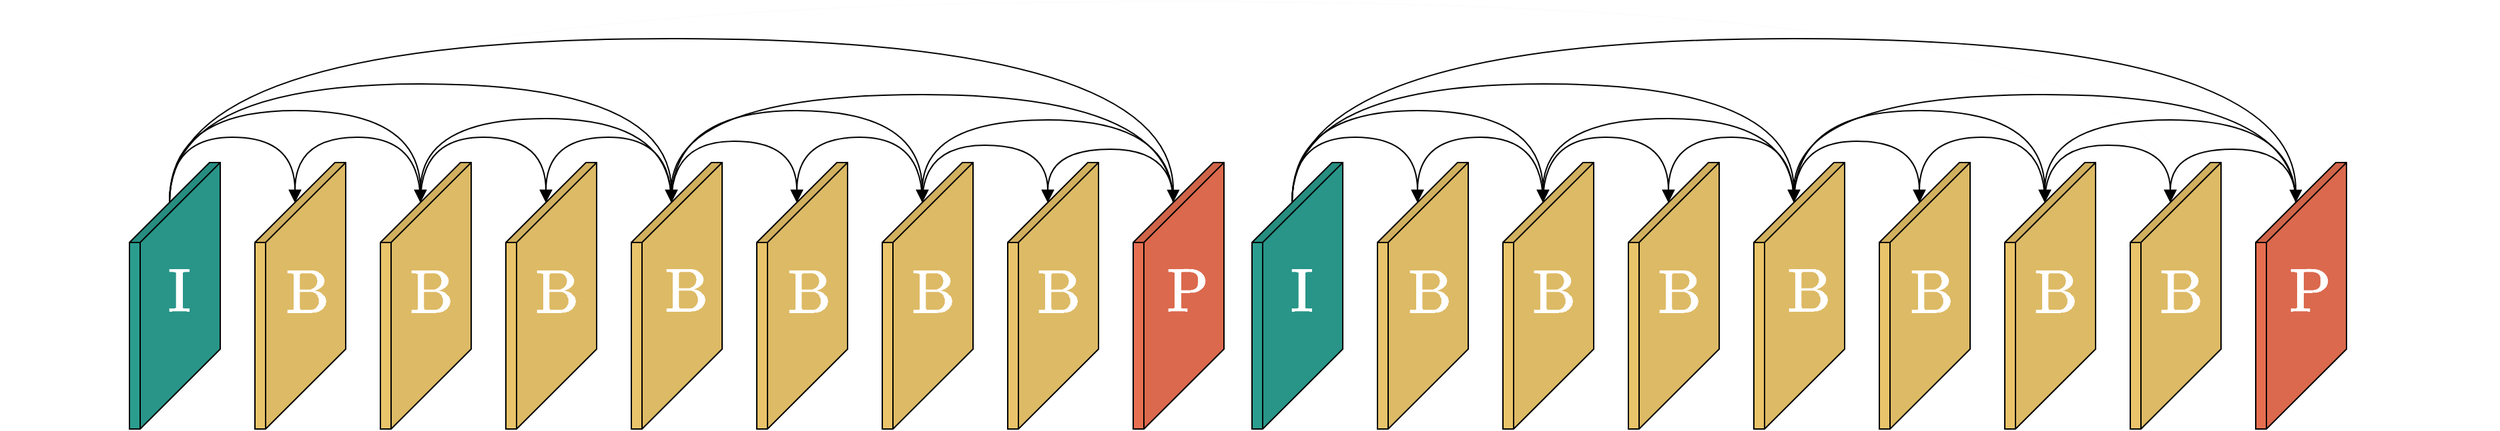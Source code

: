 <mxfile version="15.6.5" type="device"><diagram id="3dQZ1ZNckNjvSsRcCXoY" name="Page-1"><mxGraphModel dx="4753" dy="2480" grid="0" gridSize="10" guides="1" tooltips="1" connect="1" arrows="1" fold="1" page="0" pageScale="1" pageWidth="827" pageHeight="1169" math="1" shadow="0"><root><mxCell id="0"/><mxCell id="1" parent="0"/><mxCell id="osq_34QOC_VwRBpITPw3-1" value="" style="group;" parent="1" vertex="1" connectable="0"><mxGeometry x="252" y="125" width="68" height="200" as="geometry"/></mxCell><mxCell id="osq_34QOC_VwRBpITPw3-2" value="" style="shape=cube;whiteSpace=wrap;html=1;boundedLbl=1;backgroundOutline=1;darkOpacity=0.05;darkOpacity2=0.1;size=60;direction=south;perimeterSpacing=0;shadow=0;sketch=0;strokeWidth=1;fillColor=#E9C46A;" parent="osq_34QOC_VwRBpITPw3-1" vertex="1"><mxGeometry width="68" height="200" as="geometry"/></mxCell><mxCell id="osq_34QOC_VwRBpITPw3-3" value="&lt;font style=&quot;font-size: 39px&quot;&gt;$$\mathrm{B}$$&lt;/font&gt;" style="text;html=1;strokeColor=none;fillColor=none;align=center;verticalAlign=middle;whiteSpace=wrap;rounded=0;fontColor=#FFFFFF;" parent="osq_34QOC_VwRBpITPw3-1" vertex="1"><mxGeometry x="15.5" y="75" width="46" height="50" as="geometry"/></mxCell><mxCell id="osq_34QOC_VwRBpITPw3-4" value="" style="group;strokeWidth=1;" parent="1" vertex="1" connectable="0"><mxGeometry x="346" y="125" width="68" height="200" as="geometry"/></mxCell><mxCell id="osq_34QOC_VwRBpITPw3-5" value="" style="shape=cube;whiteSpace=wrap;html=1;boundedLbl=1;backgroundOutline=1;darkOpacity=0.05;darkOpacity2=0.1;size=60;direction=south;perimeterSpacing=0;shadow=0;sketch=0;strokeWidth=1;fillColor=#E9C46A;" parent="osq_34QOC_VwRBpITPw3-4" vertex="1"><mxGeometry width="68" height="200" as="geometry"/></mxCell><mxCell id="osq_34QOC_VwRBpITPw3-6" value="&lt;font style=&quot;font-size: 39px&quot;&gt;$$\mathrm{B}$$&lt;/font&gt;" style="text;html=1;strokeColor=none;fillColor=none;align=center;verticalAlign=middle;whiteSpace=wrap;rounded=0;fontColor=#FFFFFF;" parent="osq_34QOC_VwRBpITPw3-4" vertex="1"><mxGeometry x="15" y="75" width="46" height="50" as="geometry"/></mxCell><mxCell id="osq_34QOC_VwRBpITPw3-7" value="" style="group;" parent="1" vertex="1" connectable="0"><mxGeometry x="440" y="125" width="68" height="200" as="geometry"/></mxCell><mxCell id="osq_34QOC_VwRBpITPw3-8" value="" style="shape=cube;whiteSpace=wrap;html=1;boundedLbl=1;backgroundOutline=1;darkOpacity=0.05;darkOpacity2=0.1;size=60;direction=south;perimeterSpacing=0;shadow=0;sketch=0;strokeWidth=1;fillColor=#E9C46A;" parent="osq_34QOC_VwRBpITPw3-7" vertex="1"><mxGeometry width="68" height="200" as="geometry"/></mxCell><mxCell id="osq_34QOC_VwRBpITPw3-9" value="&lt;font style=&quot;font-size: 39px&quot;&gt;$$\mathrm{B}$$&lt;/font&gt;" style="text;html=1;strokeColor=none;fillColor=none;align=center;verticalAlign=middle;whiteSpace=wrap;rounded=0;fontColor=#FFFFFF;" parent="osq_34QOC_VwRBpITPw3-7" vertex="1"><mxGeometry x="15" y="75" width="46" height="50" as="geometry"/></mxCell><mxCell id="osq_34QOC_VwRBpITPw3-10" value="" style="group" parent="1" vertex="1" connectable="0"><mxGeometry x="534" y="125" width="68" height="200" as="geometry"/></mxCell><mxCell id="osq_34QOC_VwRBpITPw3-11" value="" style="shape=cube;whiteSpace=wrap;html=1;boundedLbl=1;backgroundOutline=1;darkOpacity=0.05;darkOpacity2=0.1;size=60;direction=south;perimeterSpacing=0;shadow=0;sketch=0;strokeWidth=1;fillColor=#E9C46A;" parent="osq_34QOC_VwRBpITPw3-10" vertex="1"><mxGeometry width="68" height="200" as="geometry"/></mxCell><mxCell id="osq_34QOC_VwRBpITPw3-12" value="&lt;font style=&quot;font-size: 39px&quot;&gt;$$\mathrm{B}$$&lt;/font&gt;" style="text;html=1;strokeColor=none;fillColor=none;align=center;verticalAlign=middle;whiteSpace=wrap;rounded=0;fontColor=#FFFFFF;" parent="osq_34QOC_VwRBpITPw3-10" vertex="1"><mxGeometry x="18" y="74" width="46" height="50" as="geometry"/></mxCell><mxCell id="osq_34QOC_VwRBpITPw3-13" value="" style="group" parent="1" vertex="1" connectable="0"><mxGeometry x="158" y="125" width="68" height="200" as="geometry"/></mxCell><mxCell id="osq_34QOC_VwRBpITPw3-14" value="" style="shape=cube;whiteSpace=wrap;html=1;boundedLbl=1;backgroundOutline=1;darkOpacity=0.05;darkOpacity2=0.1;size=60;direction=south;perimeterSpacing=0;shadow=0;sketch=0;strokeWidth=1;fillColor=#2A9D8F;" parent="osq_34QOC_VwRBpITPw3-13" vertex="1"><mxGeometry width="68" height="200" as="geometry"/></mxCell><mxCell id="osq_34QOC_VwRBpITPw3-15" value="&lt;font style=&quot;font-size: 39px&quot;&gt;$$\mathrm{I}$$&lt;/font&gt;" style="text;html=1;strokeColor=none;fillColor=none;align=center;verticalAlign=middle;whiteSpace=wrap;rounded=0;fontColor=#FFFFFF;" parent="osq_34QOC_VwRBpITPw3-13" vertex="1"><mxGeometry x="14" y="74" width="46" height="50" as="geometry"/></mxCell><mxCell id="osq_34QOC_VwRBpITPw3-16" style="edgeStyle=orthogonalEdgeStyle;orthogonalLoop=1;jettySize=auto;html=1;entryX=0;entryY=0;entryDx=30;entryDy=38;entryPerimeter=0;exitX=0;exitY=0;exitDx=30;exitDy=38;exitPerimeter=0;curved=1;strokeWidth=1;endSize=7;endArrow=block;endFill=1;" parent="1" source="osq_34QOC_VwRBpITPw3-14" target="osq_34QOC_VwRBpITPw3-11" edge="1"><mxGeometry relative="1" as="geometry"><Array as="points"><mxPoint x="188" y="66"/><mxPoint x="564" y="66"/></Array></mxGeometry></mxCell><mxCell id="osq_34QOC_VwRBpITPw3-17" style="edgeStyle=orthogonalEdgeStyle;curved=1;orthogonalLoop=1;jettySize=auto;html=1;exitX=0;exitY=0;exitDx=30;exitDy=38;exitPerimeter=0;entryX=0;entryY=0;entryDx=30;entryDy=38;entryPerimeter=0;strokeColor=#000000;strokeWidth=1;endSize=7;endArrow=block;endFill=1;" parent="1" source="osq_34QOC_VwRBpITPw3-14" target="osq_34QOC_VwRBpITPw3-5" edge="1"><mxGeometry relative="1" as="geometry"><Array as="points"><mxPoint x="188" y="86"/><mxPoint x="376" y="86"/></Array></mxGeometry></mxCell><mxCell id="osq_34QOC_VwRBpITPw3-18" style="edgeStyle=orthogonalEdgeStyle;curved=1;orthogonalLoop=1;jettySize=auto;html=1;exitX=0;exitY=0;exitDx=30;exitDy=38;exitPerimeter=0;strokeColor=#000000;strokeWidth=1;endSize=7;endArrow=block;endFill=1;" parent="1" source="osq_34QOC_VwRBpITPw3-11" edge="1"><mxGeometry relative="1" as="geometry"><mxPoint x="376" y="155" as="targetPoint"/><Array as="points"><mxPoint x="564" y="92"/><mxPoint x="376" y="92"/></Array></mxGeometry></mxCell><mxCell id="osq_34QOC_VwRBpITPw3-19" style="edgeStyle=orthogonalEdgeStyle;curved=1;orthogonalLoop=1;jettySize=auto;html=1;exitX=0;exitY=0;exitDx=30;exitDy=38;exitPerimeter=0;entryX=0;entryY=0;entryDx=30;entryDy=38;entryPerimeter=0;strokeColor=#000000;strokeWidth=1;endSize=7;endArrow=block;endFill=1;" parent="1" source="osq_34QOC_VwRBpITPw3-14" target="osq_34QOC_VwRBpITPw3-2" edge="1"><mxGeometry relative="1" as="geometry"><Array as="points"><mxPoint x="188" y="106"/><mxPoint x="282" y="106"/></Array></mxGeometry></mxCell><mxCell id="osq_34QOC_VwRBpITPw3-20" style="edgeStyle=orthogonalEdgeStyle;curved=1;orthogonalLoop=1;jettySize=auto;html=1;exitX=0;exitY=0;exitDx=30;exitDy=38;exitPerimeter=0;entryX=0;entryY=0;entryDx=30;entryDy=38;entryPerimeter=0;strokeColor=#000000;strokeWidth=1;endSize=7;endArrow=block;endFill=1;" parent="1" source="osq_34QOC_VwRBpITPw3-5" target="osq_34QOC_VwRBpITPw3-2" edge="1"><mxGeometry relative="1" as="geometry"><Array as="points"><mxPoint x="376" y="106"/><mxPoint x="282" y="106"/></Array></mxGeometry></mxCell><mxCell id="osq_34QOC_VwRBpITPw3-21" style="edgeStyle=orthogonalEdgeStyle;curved=1;orthogonalLoop=1;jettySize=auto;html=1;exitX=0;exitY=0;exitDx=30;exitDy=38;exitPerimeter=0;entryX=0;entryY=0;entryDx=30;entryDy=38;entryPerimeter=0;strokeColor=#000000;strokeWidth=1;endSize=7;endArrow=block;endFill=1;" parent="1" source="osq_34QOC_VwRBpITPw3-5" target="osq_34QOC_VwRBpITPw3-8" edge="1"><mxGeometry relative="1" as="geometry"><Array as="points"><mxPoint x="376" y="106"/><mxPoint x="470" y="106"/></Array></mxGeometry></mxCell><mxCell id="osq_34QOC_VwRBpITPw3-22" style="edgeStyle=orthogonalEdgeStyle;curved=1;orthogonalLoop=1;jettySize=auto;html=1;exitX=0;exitY=0;exitDx=30;exitDy=38;exitPerimeter=0;entryX=0;entryY=0;entryDx=30;entryDy=38;entryPerimeter=0;strokeColor=#000000;strokeWidth=1;endSize=7;endArrow=block;endFill=1;" parent="1" source="osq_34QOC_VwRBpITPw3-11" target="osq_34QOC_VwRBpITPw3-8" edge="1"><mxGeometry relative="1" as="geometry"><Array as="points"><mxPoint x="564" y="106"/><mxPoint x="470" y="106"/></Array></mxGeometry></mxCell><mxCell id="osq_34QOC_VwRBpITPw3-23" value="" style="group;" parent="1" vertex="1" connectable="0"><mxGeometry x="628" y="125" width="68" height="200" as="geometry"/></mxCell><mxCell id="osq_34QOC_VwRBpITPw3-24" value="" style="shape=cube;whiteSpace=wrap;html=1;boundedLbl=1;backgroundOutline=1;darkOpacity=0.05;darkOpacity2=0.1;size=60;direction=south;perimeterSpacing=0;shadow=0;sketch=0;strokeWidth=1;fillColor=#E9C46A;" parent="osq_34QOC_VwRBpITPw3-23" vertex="1"><mxGeometry width="68" height="200" as="geometry"/></mxCell><mxCell id="osq_34QOC_VwRBpITPw3-25" value="&lt;font style=&quot;font-size: 39px&quot;&gt;$$\mathrm{B}$$&lt;/font&gt;" style="text;html=1;strokeColor=none;fillColor=none;align=center;verticalAlign=middle;whiteSpace=wrap;rounded=0;fontColor=#FFFFFF;" parent="osq_34QOC_VwRBpITPw3-23" vertex="1"><mxGeometry x="15.5" y="75" width="46" height="50" as="geometry"/></mxCell><mxCell id="osq_34QOC_VwRBpITPw3-26" value="" style="group;" parent="1" vertex="1" connectable="0"><mxGeometry x="722" y="125" width="68" height="200" as="geometry"/></mxCell><mxCell id="osq_34QOC_VwRBpITPw3-27" value="" style="shape=cube;whiteSpace=wrap;html=1;boundedLbl=1;backgroundOutline=1;darkOpacity=0.05;darkOpacity2=0.1;size=60;direction=south;perimeterSpacing=0;shadow=0;sketch=0;strokeWidth=1;fillColor=#E9C46A;" parent="osq_34QOC_VwRBpITPw3-26" vertex="1"><mxGeometry width="68" height="200" as="geometry"/></mxCell><mxCell id="osq_34QOC_VwRBpITPw3-28" value="&lt;font style=&quot;font-size: 39px&quot;&gt;$$\mathrm{B}$$&lt;/font&gt;" style="text;html=1;strokeColor=none;fillColor=none;align=center;verticalAlign=middle;whiteSpace=wrap;rounded=0;fontColor=#FFFFFF;" parent="osq_34QOC_VwRBpITPw3-26" vertex="1"><mxGeometry x="15" y="75" width="46" height="50" as="geometry"/></mxCell><mxCell id="osq_34QOC_VwRBpITPw3-29" value="" style="group;" parent="1" vertex="1" connectable="0"><mxGeometry x="816" y="125" width="68" height="200" as="geometry"/></mxCell><mxCell id="osq_34QOC_VwRBpITPw3-30" value="" style="shape=cube;whiteSpace=wrap;html=1;boundedLbl=1;backgroundOutline=1;darkOpacity=0.05;darkOpacity2=0.1;size=60;direction=south;perimeterSpacing=0;shadow=0;sketch=0;strokeWidth=1;fillColor=#E9C46A;" parent="osq_34QOC_VwRBpITPw3-29" vertex="1"><mxGeometry width="68" height="200" as="geometry"/></mxCell><mxCell id="osq_34QOC_VwRBpITPw3-31" value="&lt;font style=&quot;font-size: 39px&quot;&gt;$$\mathrm{B}$$&lt;/font&gt;" style="text;html=1;strokeColor=none;fillColor=none;align=center;verticalAlign=middle;whiteSpace=wrap;rounded=0;fontColor=#FFFFFF;" parent="osq_34QOC_VwRBpITPw3-29" vertex="1"><mxGeometry x="15" y="75" width="46" height="50" as="geometry"/></mxCell><mxCell id="osq_34QOC_VwRBpITPw3-32" value="" style="group" parent="1" vertex="1" connectable="0"><mxGeometry x="910" y="125" width="68" height="200" as="geometry"/></mxCell><mxCell id="osq_34QOC_VwRBpITPw3-33" value="" style="shape=cube;whiteSpace=wrap;html=1;boundedLbl=1;backgroundOutline=1;darkOpacity=0.05;darkOpacity2=0.1;size=60;direction=south;perimeterSpacing=0;shadow=0;sketch=0;strokeWidth=1;fillColor=#E76F51;" parent="osq_34QOC_VwRBpITPw3-32" vertex="1"><mxGeometry width="68" height="200" as="geometry"/></mxCell><mxCell id="osq_34QOC_VwRBpITPw3-34" value="&lt;font style=&quot;font-size: 39px&quot;&gt;$$\mathrm{P}$$&lt;/font&gt;" style="text;html=1;strokeColor=none;fillColor=none;align=center;verticalAlign=middle;whiteSpace=wrap;rounded=0;fontColor=#FFFFFF;" parent="osq_34QOC_VwRBpITPw3-32" vertex="1"><mxGeometry x="18" y="74" width="46" height="50" as="geometry"/></mxCell><mxCell id="osq_34QOC_VwRBpITPw3-35" style="edgeStyle=orthogonalEdgeStyle;curved=1;orthogonalLoop=1;jettySize=auto;html=1;exitX=0;exitY=0;exitDx=30;exitDy=38;exitPerimeter=0;entryX=0;entryY=0;entryDx=30;entryDy=38;entryPerimeter=0;strokeColor=#000000;strokeWidth=1;endSize=7;endArrow=block;endFill=1;" parent="1" target="osq_34QOC_VwRBpITPw3-27" edge="1"><mxGeometry relative="1" as="geometry"><mxPoint x="564" y="155.0" as="sourcePoint"/><Array as="points"><mxPoint x="564" y="86"/><mxPoint x="752" y="86"/></Array></mxGeometry></mxCell><mxCell id="osq_34QOC_VwRBpITPw3-36" style="edgeStyle=orthogonalEdgeStyle;curved=1;orthogonalLoop=1;jettySize=auto;html=1;exitX=0;exitY=0;exitDx=30;exitDy=38;exitPerimeter=0;entryX=0;entryY=0;entryDx=30;entryDy=38;entryPerimeter=0;strokeColor=#000000;strokeWidth=1;endSize=7;endArrow=block;endFill=1;" parent="1" source="osq_34QOC_VwRBpITPw3-27" target="osq_34QOC_VwRBpITPw3-24" edge="1"><mxGeometry relative="1" as="geometry"><Array as="points"><mxPoint x="752" y="106"/><mxPoint x="658" y="106"/></Array></mxGeometry></mxCell><mxCell id="osq_34QOC_VwRBpITPw3-37" style="edgeStyle=orthogonalEdgeStyle;curved=1;orthogonalLoop=1;jettySize=auto;html=1;exitX=0;exitY=0;exitDx=30;exitDy=38;exitPerimeter=0;entryX=0;entryY=0;entryDx=30;entryDy=38;entryPerimeter=0;strokeColor=#000000;strokeWidth=1;endSize=7;endArrow=block;endFill=1;" parent="1" source="osq_34QOC_VwRBpITPw3-27" target="osq_34QOC_VwRBpITPw3-30" edge="1"><mxGeometry relative="1" as="geometry"><Array as="points"><mxPoint x="752" y="112"/><mxPoint x="846" y="112"/></Array></mxGeometry></mxCell><mxCell id="osq_34QOC_VwRBpITPw3-38" style="edgeStyle=orthogonalEdgeStyle;curved=1;orthogonalLoop=1;jettySize=auto;html=1;exitX=0;exitY=0;exitDx=30;exitDy=38;exitPerimeter=0;entryX=0;entryY=0;entryDx=30;entryDy=38;entryPerimeter=0;endArrow=block;endFill=1;endSize=7;strokeColor=#000000;strokeWidth=1;" parent="1" source="osq_34QOC_VwRBpITPw3-11" target="osq_34QOC_VwRBpITPw3-24" edge="1"><mxGeometry relative="1" as="geometry"><Array as="points"><mxPoint x="564" y="109"/><mxPoint x="658" y="109"/></Array></mxGeometry></mxCell><mxCell id="osq_34QOC_VwRBpITPw3-39" style="edgeStyle=orthogonalEdgeStyle;orthogonalLoop=1;jettySize=auto;html=1;exitX=0;exitY=0;exitDx=30;exitDy=38;exitPerimeter=0;entryX=0;entryY=0;entryDx=30;entryDy=38;entryPerimeter=0;strokeWidth=1;curved=1;endArrow=block;endFill=1;endSize=7;" parent="1" source="osq_34QOC_VwRBpITPw3-14" target="osq_34QOC_VwRBpITPw3-33" edge="1"><mxGeometry relative="1" as="geometry"><Array as="points"><mxPoint x="188" y="32"/><mxPoint x="940" y="32"/></Array></mxGeometry></mxCell><mxCell id="osq_34QOC_VwRBpITPw3-40" style="edgeStyle=orthogonalEdgeStyle;curved=1;orthogonalLoop=1;jettySize=auto;html=1;exitX=0;exitY=0;exitDx=30;exitDy=38;exitPerimeter=0;entryX=0;entryY=0;entryDx=30;entryDy=38;entryPerimeter=0;strokeWidth=1;endArrow=block;endFill=1;endSize=7;" parent="1" source="osq_34QOC_VwRBpITPw3-33" target="osq_34QOC_VwRBpITPw3-11" edge="1"><mxGeometry relative="1" as="geometry"><Array as="points"><mxPoint x="940" y="74"/><mxPoint x="564" y="74"/></Array></mxGeometry></mxCell><mxCell id="osq_34QOC_VwRBpITPw3-41" style="edgeStyle=orthogonalEdgeStyle;curved=1;orthogonalLoop=1;jettySize=auto;html=1;exitX=0;exitY=0;exitDx=30;exitDy=38;exitPerimeter=0;entryX=0;entryY=0;entryDx=30;entryDy=38;entryPerimeter=0;strokeWidth=1;endArrow=block;endFill=1;endSize=7;" parent="1" source="osq_34QOC_VwRBpITPw3-33" target="osq_34QOC_VwRBpITPw3-27" edge="1"><mxGeometry relative="1" as="geometry"><Array as="points"><mxPoint x="940" y="93"/><mxPoint x="752" y="93"/></Array></mxGeometry></mxCell><mxCell id="osq_34QOC_VwRBpITPw3-42" style="edgeStyle=orthogonalEdgeStyle;curved=1;orthogonalLoop=1;jettySize=auto;html=1;exitX=0;exitY=0;exitDx=30;exitDy=38;exitPerimeter=0;entryX=0;entryY=0;entryDx=30;entryDy=38;entryPerimeter=0;strokeWidth=1;endArrow=block;endFill=1;endSize=7;" parent="1" source="osq_34QOC_VwRBpITPw3-33" target="osq_34QOC_VwRBpITPw3-30" edge="1"><mxGeometry relative="1" as="geometry"><Array as="points"><mxPoint x="940" y="115"/><mxPoint x="846" y="115"/></Array></mxGeometry></mxCell><mxCell id="Ijl5n3p-kJoXXGl5Kfnm-44" value="" style="group;fontColor=default;" vertex="1" connectable="0" parent="1"><mxGeometry x="1093" y="125" width="68" height="200" as="geometry"/></mxCell><mxCell id="Ijl5n3p-kJoXXGl5Kfnm-45" value="" style="shape=cube;whiteSpace=wrap;html=1;boundedLbl=1;backgroundOutline=1;darkOpacity=0.05;darkOpacity2=0.1;size=60;direction=south;perimeterSpacing=0;shadow=0;sketch=0;strokeWidth=1;fillColor=#E9C46A;fontColor=default;" vertex="1" parent="Ijl5n3p-kJoXXGl5Kfnm-44"><mxGeometry width="68" height="200" as="geometry"/></mxCell><mxCell id="Ijl5n3p-kJoXXGl5Kfnm-46" value="&lt;font style=&quot;font-size: 39px&quot; color=&quot;#ffffff&quot;&gt;$$\mathrm{B}$$&lt;/font&gt;" style="text;html=1;strokeColor=none;fillColor=none;align=center;verticalAlign=middle;whiteSpace=wrap;rounded=0;fontColor=default;" vertex="1" parent="Ijl5n3p-kJoXXGl5Kfnm-44"><mxGeometry x="15.5" y="75" width="46" height="50" as="geometry"/></mxCell><mxCell id="Ijl5n3p-kJoXXGl5Kfnm-47" value="" style="group;strokeWidth=1;fontColor=default;" vertex="1" connectable="0" parent="1"><mxGeometry x="1187" y="125" width="68" height="200" as="geometry"/></mxCell><mxCell id="Ijl5n3p-kJoXXGl5Kfnm-48" value="" style="shape=cube;whiteSpace=wrap;html=1;boundedLbl=1;backgroundOutline=1;darkOpacity=0.05;darkOpacity2=0.1;size=60;direction=south;perimeterSpacing=0;shadow=0;sketch=0;strokeWidth=1;fillColor=#E9C46A;fontColor=default;" vertex="1" parent="Ijl5n3p-kJoXXGl5Kfnm-47"><mxGeometry width="68" height="200" as="geometry"/></mxCell><mxCell id="Ijl5n3p-kJoXXGl5Kfnm-49" value="&lt;font style=&quot;font-size: 39px&quot; color=&quot;#ffffff&quot;&gt;$$\mathrm{B}$$&lt;/font&gt;" style="text;html=1;strokeColor=none;fillColor=none;align=center;verticalAlign=middle;whiteSpace=wrap;rounded=0;fontColor=default;" vertex="1" parent="Ijl5n3p-kJoXXGl5Kfnm-47"><mxGeometry x="15" y="75" width="46" height="50" as="geometry"/></mxCell><mxCell id="Ijl5n3p-kJoXXGl5Kfnm-50" value="" style="group;fontColor=default;" vertex="1" connectable="0" parent="1"><mxGeometry x="1281" y="125" width="68" height="200" as="geometry"/></mxCell><mxCell id="Ijl5n3p-kJoXXGl5Kfnm-51" value="" style="shape=cube;whiteSpace=wrap;html=1;boundedLbl=1;backgroundOutline=1;darkOpacity=0.05;darkOpacity2=0.1;size=60;direction=south;perimeterSpacing=0;shadow=0;sketch=0;strokeWidth=1;fillColor=#E9C46A;fontColor=default;" vertex="1" parent="Ijl5n3p-kJoXXGl5Kfnm-50"><mxGeometry width="68" height="200" as="geometry"/></mxCell><mxCell id="Ijl5n3p-kJoXXGl5Kfnm-52" value="&lt;font style=&quot;font-size: 39px&quot; color=&quot;#ffffff&quot;&gt;$$\mathrm{B}$$&lt;/font&gt;" style="text;html=1;strokeColor=none;fillColor=none;align=center;verticalAlign=middle;whiteSpace=wrap;rounded=0;fontColor=default;" vertex="1" parent="Ijl5n3p-kJoXXGl5Kfnm-50"><mxGeometry x="15" y="75" width="46" height="50" as="geometry"/></mxCell><mxCell id="Ijl5n3p-kJoXXGl5Kfnm-53" value="" style="group;fontColor=default;" vertex="1" connectable="0" parent="1"><mxGeometry x="1375" y="125" width="68" height="200" as="geometry"/></mxCell><mxCell id="Ijl5n3p-kJoXXGl5Kfnm-54" value="" style="shape=cube;whiteSpace=wrap;html=1;boundedLbl=1;backgroundOutline=1;darkOpacity=0.05;darkOpacity2=0.1;size=60;direction=south;perimeterSpacing=0;shadow=0;sketch=0;strokeWidth=1;fillColor=#E9C46A;fontColor=default;" vertex="1" parent="Ijl5n3p-kJoXXGl5Kfnm-53"><mxGeometry width="68" height="200" as="geometry"/></mxCell><mxCell id="Ijl5n3p-kJoXXGl5Kfnm-55" value="&lt;font style=&quot;font-size: 39px&quot; color=&quot;#ffffff&quot;&gt;$$\mathrm{B}$$&lt;/font&gt;" style="text;html=1;strokeColor=none;fillColor=none;align=center;verticalAlign=middle;whiteSpace=wrap;rounded=0;fontColor=default;" vertex="1" parent="Ijl5n3p-kJoXXGl5Kfnm-53"><mxGeometry x="18" y="74" width="46" height="50" as="geometry"/></mxCell><mxCell id="Ijl5n3p-kJoXXGl5Kfnm-56" value="" style="group;fontColor=default;" vertex="1" connectable="0" parent="1"><mxGeometry x="999" y="125" width="68" height="200" as="geometry"/></mxCell><mxCell id="Ijl5n3p-kJoXXGl5Kfnm-57" value="" style="shape=cube;whiteSpace=wrap;html=1;boundedLbl=1;backgroundOutline=1;darkOpacity=0.05;darkOpacity2=0.1;size=60;direction=south;perimeterSpacing=0;shadow=0;sketch=0;strokeWidth=1;fillColor=#2A9D8F;fontColor=default;" vertex="1" parent="Ijl5n3p-kJoXXGl5Kfnm-56"><mxGeometry width="68" height="200" as="geometry"/></mxCell><mxCell id="Ijl5n3p-kJoXXGl5Kfnm-58" value="&lt;font style=&quot;font-size: 39px&quot; color=&quot;#ffffff&quot;&gt;$$\mathrm{I}$$&lt;/font&gt;" style="text;html=1;strokeColor=none;fillColor=none;align=center;verticalAlign=middle;whiteSpace=wrap;rounded=0;fontColor=default;" vertex="1" parent="Ijl5n3p-kJoXXGl5Kfnm-56"><mxGeometry x="14" y="74" width="46" height="50" as="geometry"/></mxCell><mxCell id="Ijl5n3p-kJoXXGl5Kfnm-59" style="edgeStyle=orthogonalEdgeStyle;orthogonalLoop=1;jettySize=auto;html=1;entryX=0;entryY=0;entryDx=30;entryDy=38;entryPerimeter=0;exitX=0;exitY=0;exitDx=30;exitDy=38;exitPerimeter=0;curved=1;strokeWidth=1;endSize=7;endArrow=block;endFill=1;fontColor=default;" edge="1" parent="1" source="Ijl5n3p-kJoXXGl5Kfnm-57" target="Ijl5n3p-kJoXXGl5Kfnm-54"><mxGeometry relative="1" as="geometry"><Array as="points"><mxPoint x="1029" y="66"/><mxPoint x="1405" y="66"/></Array></mxGeometry></mxCell><mxCell id="Ijl5n3p-kJoXXGl5Kfnm-60" style="edgeStyle=orthogonalEdgeStyle;curved=1;orthogonalLoop=1;jettySize=auto;html=1;exitX=0;exitY=0;exitDx=30;exitDy=38;exitPerimeter=0;entryX=0;entryY=0;entryDx=30;entryDy=38;entryPerimeter=0;strokeColor=#000000;strokeWidth=1;endSize=7;endArrow=block;endFill=1;fontColor=default;" edge="1" parent="1" source="Ijl5n3p-kJoXXGl5Kfnm-57" target="Ijl5n3p-kJoXXGl5Kfnm-48"><mxGeometry relative="1" as="geometry"><Array as="points"><mxPoint x="1029" y="86"/><mxPoint x="1217" y="86"/></Array></mxGeometry></mxCell><mxCell id="Ijl5n3p-kJoXXGl5Kfnm-61" style="edgeStyle=orthogonalEdgeStyle;curved=1;orthogonalLoop=1;jettySize=auto;html=1;exitX=0;exitY=0;exitDx=30;exitDy=38;exitPerimeter=0;strokeColor=#000000;strokeWidth=1;endSize=7;endArrow=block;endFill=1;fontColor=default;" edge="1" parent="1" source="Ijl5n3p-kJoXXGl5Kfnm-54"><mxGeometry relative="1" as="geometry"><mxPoint x="1217" y="155" as="targetPoint"/><Array as="points"><mxPoint x="1405" y="92"/><mxPoint x="1217" y="92"/></Array></mxGeometry></mxCell><mxCell id="Ijl5n3p-kJoXXGl5Kfnm-62" style="edgeStyle=orthogonalEdgeStyle;curved=1;orthogonalLoop=1;jettySize=auto;html=1;exitX=0;exitY=0;exitDx=30;exitDy=38;exitPerimeter=0;entryX=0;entryY=0;entryDx=30;entryDy=38;entryPerimeter=0;strokeColor=#000000;strokeWidth=1;endSize=7;endArrow=block;endFill=1;fontColor=default;" edge="1" parent="1" source="Ijl5n3p-kJoXXGl5Kfnm-57" target="Ijl5n3p-kJoXXGl5Kfnm-45"><mxGeometry relative="1" as="geometry"><Array as="points"><mxPoint x="1029" y="106"/><mxPoint x="1123" y="106"/></Array></mxGeometry></mxCell><mxCell id="Ijl5n3p-kJoXXGl5Kfnm-63" style="edgeStyle=orthogonalEdgeStyle;curved=1;orthogonalLoop=1;jettySize=auto;html=1;exitX=0;exitY=0;exitDx=30;exitDy=38;exitPerimeter=0;entryX=0;entryY=0;entryDx=30;entryDy=38;entryPerimeter=0;strokeColor=#000000;strokeWidth=1;endSize=7;endArrow=block;endFill=1;fontColor=default;" edge="1" parent="1" source="Ijl5n3p-kJoXXGl5Kfnm-48" target="Ijl5n3p-kJoXXGl5Kfnm-45"><mxGeometry relative="1" as="geometry"><Array as="points"><mxPoint x="1217" y="106"/><mxPoint x="1123" y="106"/></Array></mxGeometry></mxCell><mxCell id="Ijl5n3p-kJoXXGl5Kfnm-64" style="edgeStyle=orthogonalEdgeStyle;curved=1;orthogonalLoop=1;jettySize=auto;html=1;exitX=0;exitY=0;exitDx=30;exitDy=38;exitPerimeter=0;entryX=0;entryY=0;entryDx=30;entryDy=38;entryPerimeter=0;strokeColor=#000000;strokeWidth=1;endSize=7;endArrow=block;endFill=1;fontColor=default;" edge="1" parent="1" source="Ijl5n3p-kJoXXGl5Kfnm-48" target="Ijl5n3p-kJoXXGl5Kfnm-51"><mxGeometry relative="1" as="geometry"><Array as="points"><mxPoint x="1217" y="106"/><mxPoint x="1311" y="106"/></Array></mxGeometry></mxCell><mxCell id="Ijl5n3p-kJoXXGl5Kfnm-65" style="edgeStyle=orthogonalEdgeStyle;curved=1;orthogonalLoop=1;jettySize=auto;html=1;exitX=0;exitY=0;exitDx=30;exitDy=38;exitPerimeter=0;entryX=0;entryY=0;entryDx=30;entryDy=38;entryPerimeter=0;strokeColor=#000000;strokeWidth=1;endSize=7;endArrow=block;endFill=1;fontColor=default;" edge="1" parent="1" source="Ijl5n3p-kJoXXGl5Kfnm-54" target="Ijl5n3p-kJoXXGl5Kfnm-51"><mxGeometry relative="1" as="geometry"><Array as="points"><mxPoint x="1405" y="106"/><mxPoint x="1311" y="106"/></Array></mxGeometry></mxCell><mxCell id="Ijl5n3p-kJoXXGl5Kfnm-66" value="" style="group;fontColor=default;" vertex="1" connectable="0" parent="1"><mxGeometry x="1469" y="125" width="68" height="200" as="geometry"/></mxCell><mxCell id="Ijl5n3p-kJoXXGl5Kfnm-67" value="" style="shape=cube;whiteSpace=wrap;html=1;boundedLbl=1;backgroundOutline=1;darkOpacity=0.05;darkOpacity2=0.1;size=60;direction=south;perimeterSpacing=0;shadow=0;sketch=0;strokeWidth=1;fillColor=#E9C46A;fontColor=default;" vertex="1" parent="Ijl5n3p-kJoXXGl5Kfnm-66"><mxGeometry width="68" height="200" as="geometry"/></mxCell><mxCell id="Ijl5n3p-kJoXXGl5Kfnm-68" value="&lt;font style=&quot;font-size: 39px&quot; color=&quot;#ffffff&quot;&gt;$$\mathrm{B}$$&lt;/font&gt;" style="text;html=1;strokeColor=none;fillColor=none;align=center;verticalAlign=middle;whiteSpace=wrap;rounded=0;fontColor=default;" vertex="1" parent="Ijl5n3p-kJoXXGl5Kfnm-66"><mxGeometry x="15.5" y="75" width="46" height="50" as="geometry"/></mxCell><mxCell id="Ijl5n3p-kJoXXGl5Kfnm-69" value="" style="group;fontColor=default;" vertex="1" connectable="0" parent="1"><mxGeometry x="1563" y="125" width="68" height="200" as="geometry"/></mxCell><mxCell id="Ijl5n3p-kJoXXGl5Kfnm-70" value="" style="shape=cube;whiteSpace=wrap;html=1;boundedLbl=1;backgroundOutline=1;darkOpacity=0.05;darkOpacity2=0.1;size=60;direction=south;perimeterSpacing=0;shadow=0;sketch=0;strokeWidth=1;fillColor=#E9C46A;fontColor=default;" vertex="1" parent="Ijl5n3p-kJoXXGl5Kfnm-69"><mxGeometry width="68" height="200" as="geometry"/></mxCell><mxCell id="Ijl5n3p-kJoXXGl5Kfnm-71" value="&lt;font style=&quot;font-size: 39px&quot; color=&quot;#ffffff&quot;&gt;$$\mathrm{B}$$&lt;/font&gt;" style="text;html=1;strokeColor=none;fillColor=none;align=center;verticalAlign=middle;whiteSpace=wrap;rounded=0;fontColor=default;" vertex="1" parent="Ijl5n3p-kJoXXGl5Kfnm-69"><mxGeometry x="15" y="75" width="46" height="50" as="geometry"/></mxCell><mxCell id="Ijl5n3p-kJoXXGl5Kfnm-72" value="" style="group;fontColor=default;" vertex="1" connectable="0" parent="1"><mxGeometry x="1657" y="125" width="68" height="200" as="geometry"/></mxCell><mxCell id="Ijl5n3p-kJoXXGl5Kfnm-73" value="" style="shape=cube;whiteSpace=wrap;html=1;boundedLbl=1;backgroundOutline=1;darkOpacity=0.05;darkOpacity2=0.1;size=60;direction=south;perimeterSpacing=0;shadow=0;sketch=0;strokeWidth=1;fillColor=#E9C46A;fontColor=default;" vertex="1" parent="Ijl5n3p-kJoXXGl5Kfnm-72"><mxGeometry width="68" height="200" as="geometry"/></mxCell><mxCell id="Ijl5n3p-kJoXXGl5Kfnm-74" value="&lt;font style=&quot;font-size: 39px&quot; color=&quot;#ffffff&quot;&gt;$$\mathrm{B}$$&lt;/font&gt;" style="text;html=1;strokeColor=none;fillColor=none;align=center;verticalAlign=middle;whiteSpace=wrap;rounded=0;fontColor=default;" vertex="1" parent="Ijl5n3p-kJoXXGl5Kfnm-72"><mxGeometry x="15" y="75" width="46" height="50" as="geometry"/></mxCell><mxCell id="Ijl5n3p-kJoXXGl5Kfnm-75" value="" style="group;fontColor=default;" vertex="1" connectable="0" parent="1"><mxGeometry x="1751" y="125" width="68" height="200" as="geometry"/></mxCell><mxCell id="Ijl5n3p-kJoXXGl5Kfnm-76" value="" style="shape=cube;whiteSpace=wrap;html=1;boundedLbl=1;backgroundOutline=1;darkOpacity=0.05;darkOpacity2=0.1;size=60;direction=south;perimeterSpacing=0;shadow=0;sketch=0;strokeWidth=1;fillColor=#E76F51;fontColor=default;" vertex="1" parent="Ijl5n3p-kJoXXGl5Kfnm-75"><mxGeometry width="68" height="200" as="geometry"/></mxCell><mxCell id="Ijl5n3p-kJoXXGl5Kfnm-77" value="&lt;font style=&quot;font-size: 39px&quot; color=&quot;#ffffff&quot;&gt;$$\mathrm{P}$$&lt;/font&gt;" style="text;html=1;strokeColor=none;fillColor=none;align=center;verticalAlign=middle;whiteSpace=wrap;rounded=0;fontColor=default;" vertex="1" parent="Ijl5n3p-kJoXXGl5Kfnm-75"><mxGeometry x="18" y="74" width="46" height="50" as="geometry"/></mxCell><mxCell id="Ijl5n3p-kJoXXGl5Kfnm-78" style="edgeStyle=orthogonalEdgeStyle;curved=1;orthogonalLoop=1;jettySize=auto;html=1;exitX=0;exitY=0;exitDx=30;exitDy=38;exitPerimeter=0;entryX=0;entryY=0;entryDx=30;entryDy=38;entryPerimeter=0;strokeColor=#000000;strokeWidth=1;endSize=7;endArrow=block;endFill=1;fontColor=default;" edge="1" parent="1" target="Ijl5n3p-kJoXXGl5Kfnm-70"><mxGeometry relative="1" as="geometry"><mxPoint x="1405" y="155.0" as="sourcePoint"/><Array as="points"><mxPoint x="1405" y="86"/><mxPoint x="1593" y="86"/></Array></mxGeometry></mxCell><mxCell id="Ijl5n3p-kJoXXGl5Kfnm-79" style="edgeStyle=orthogonalEdgeStyle;curved=1;orthogonalLoop=1;jettySize=auto;html=1;exitX=0;exitY=0;exitDx=30;exitDy=38;exitPerimeter=0;entryX=0;entryY=0;entryDx=30;entryDy=38;entryPerimeter=0;strokeColor=#000000;strokeWidth=1;endSize=7;endArrow=block;endFill=1;fontColor=default;" edge="1" parent="1" source="Ijl5n3p-kJoXXGl5Kfnm-70" target="Ijl5n3p-kJoXXGl5Kfnm-67"><mxGeometry relative="1" as="geometry"><Array as="points"><mxPoint x="1593" y="106"/><mxPoint x="1499" y="106"/></Array></mxGeometry></mxCell><mxCell id="Ijl5n3p-kJoXXGl5Kfnm-80" style="edgeStyle=orthogonalEdgeStyle;curved=1;orthogonalLoop=1;jettySize=auto;html=1;exitX=0;exitY=0;exitDx=30;exitDy=38;exitPerimeter=0;entryX=0;entryY=0;entryDx=30;entryDy=38;entryPerimeter=0;strokeColor=#000000;strokeWidth=1;endSize=7;endArrow=block;endFill=1;fontColor=default;" edge="1" parent="1" source="Ijl5n3p-kJoXXGl5Kfnm-70" target="Ijl5n3p-kJoXXGl5Kfnm-73"><mxGeometry relative="1" as="geometry"><Array as="points"><mxPoint x="1593" y="112"/><mxPoint x="1687" y="112"/></Array></mxGeometry></mxCell><mxCell id="Ijl5n3p-kJoXXGl5Kfnm-81" style="edgeStyle=orthogonalEdgeStyle;curved=1;orthogonalLoop=1;jettySize=auto;html=1;exitX=0;exitY=0;exitDx=30;exitDy=38;exitPerimeter=0;entryX=0;entryY=0;entryDx=30;entryDy=38;entryPerimeter=0;endArrow=block;endFill=1;endSize=7;strokeColor=#000000;strokeWidth=1;fontColor=default;" edge="1" parent="1" source="Ijl5n3p-kJoXXGl5Kfnm-54" target="Ijl5n3p-kJoXXGl5Kfnm-67"><mxGeometry relative="1" as="geometry"><Array as="points"><mxPoint x="1405" y="109"/><mxPoint x="1499" y="109"/></Array></mxGeometry></mxCell><mxCell id="Ijl5n3p-kJoXXGl5Kfnm-82" style="edgeStyle=orthogonalEdgeStyle;orthogonalLoop=1;jettySize=auto;html=1;exitX=0;exitY=0;exitDx=30;exitDy=38;exitPerimeter=0;entryX=0;entryY=0;entryDx=30;entryDy=38;entryPerimeter=0;strokeWidth=1;curved=1;endArrow=block;endFill=1;endSize=7;fontColor=default;" edge="1" parent="1" source="Ijl5n3p-kJoXXGl5Kfnm-57" target="Ijl5n3p-kJoXXGl5Kfnm-76"><mxGeometry relative="1" as="geometry"><Array as="points"><mxPoint x="1029" y="32"/><mxPoint x="1781" y="32"/></Array></mxGeometry></mxCell><mxCell id="Ijl5n3p-kJoXXGl5Kfnm-83" style="edgeStyle=orthogonalEdgeStyle;curved=1;orthogonalLoop=1;jettySize=auto;html=1;exitX=0;exitY=0;exitDx=30;exitDy=38;exitPerimeter=0;entryX=0;entryY=0;entryDx=30;entryDy=38;entryPerimeter=0;strokeWidth=1;endArrow=block;endFill=1;endSize=7;fontColor=default;" edge="1" parent="1" source="Ijl5n3p-kJoXXGl5Kfnm-76" target="Ijl5n3p-kJoXXGl5Kfnm-54"><mxGeometry relative="1" as="geometry"><Array as="points"><mxPoint x="1781" y="74"/><mxPoint x="1405" y="74"/></Array></mxGeometry></mxCell><mxCell id="Ijl5n3p-kJoXXGl5Kfnm-84" style="edgeStyle=orthogonalEdgeStyle;curved=1;orthogonalLoop=1;jettySize=auto;html=1;exitX=0;exitY=0;exitDx=30;exitDy=38;exitPerimeter=0;entryX=0;entryY=0;entryDx=30;entryDy=38;entryPerimeter=0;strokeWidth=1;endArrow=block;endFill=1;endSize=7;fontColor=default;" edge="1" parent="1" source="Ijl5n3p-kJoXXGl5Kfnm-76" target="Ijl5n3p-kJoXXGl5Kfnm-70"><mxGeometry relative="1" as="geometry"><Array as="points"><mxPoint x="1781" y="93"/><mxPoint x="1593" y="93"/></Array></mxGeometry></mxCell><mxCell id="Ijl5n3p-kJoXXGl5Kfnm-85" style="edgeStyle=orthogonalEdgeStyle;curved=1;orthogonalLoop=1;jettySize=auto;html=1;exitX=0;exitY=0;exitDx=30;exitDy=38;exitPerimeter=0;entryX=0;entryY=0;entryDx=30;entryDy=38;entryPerimeter=0;strokeWidth=1;endArrow=block;endFill=1;endSize=7;fontColor=default;" edge="1" parent="1" source="Ijl5n3p-kJoXXGl5Kfnm-76" target="Ijl5n3p-kJoXXGl5Kfnm-73"><mxGeometry relative="1" as="geometry"><Array as="points"><mxPoint x="1781" y="115"/><mxPoint x="1687" y="115"/></Array></mxGeometry></mxCell><mxCell id="Ijl5n3p-kJoXXGl5Kfnm-86" style="edgeStyle=orthogonalEdgeStyle;orthogonalLoop=1;jettySize=auto;html=1;entryX=0;entryY=0;entryDx=30;entryDy=38;entryPerimeter=0;labelBackgroundColor=default;fontColor=default;strokeColor=default;curved=1;exitX=0;exitY=0;exitDx=30;exitDy=38;exitPerimeter=0;opacity=1;" edge="1" parent="1"><mxGeometry relative="1" as="geometry"><mxPoint x="188" y="155" as="sourcePoint"/><mxPoint x="1687" y="153" as="targetPoint"/><Array as="points"><mxPoint x="188" y="4"/><mxPoint x="1687" y="4"/></Array></mxGeometry></mxCell></root></mxGraphModel></diagram></mxfile>